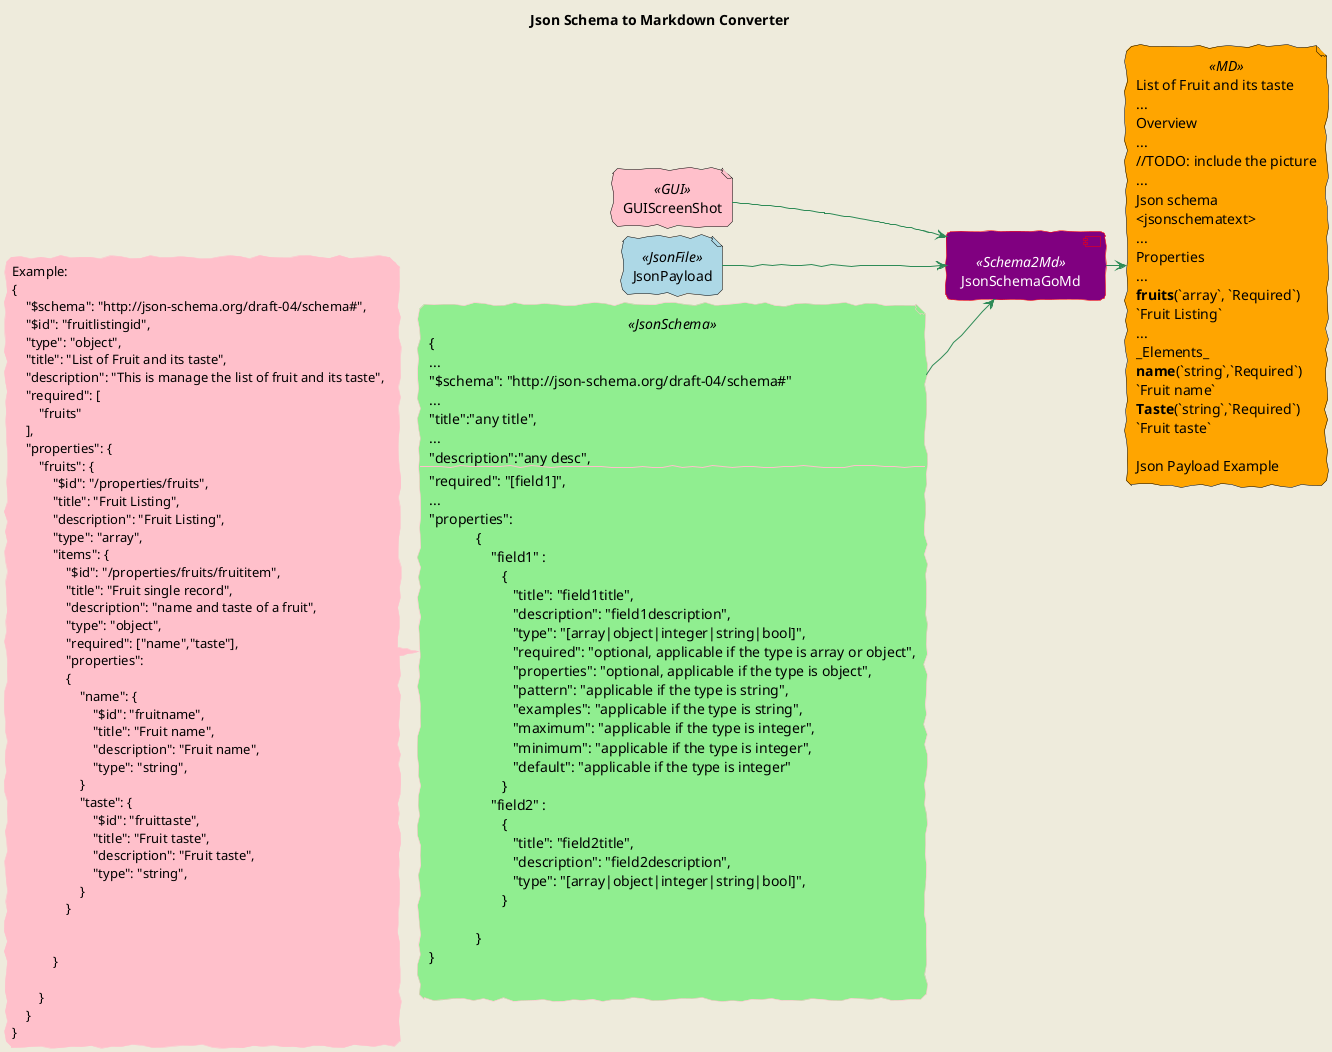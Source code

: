 @startuml
title Json Schema to Markdown Converter
skinparam backgroundColor #EEEBDC
skinparam handwritten true
skinparam roundcorner 10
skinparam nodesep 10
skinparam ranksep 20
skinparam ComponentPadding 10
skinparam ParticipantPadding 10
skinparam BoxPadding 10
skinparam class {
BackgroundColor<< WORKER >> YellowGreen
BackgroundColor<< EXECUTOR >> Cyan
BackgroundColor Lightgrey
ArrowColor SeaGreen
BorderColor Black

}
skinparam note {
BackgroundColor<<CustomerServices>> Pink
BorderColor<<CustomerServices>> Pink
BackgroundColor<<ProductServices>> LightGreen
BorderColor<<ProductServices>> YellowGreen
BackgroundColor<<FileDescriptor>> Gold
BorderColor<<FileDescriptor>> Golden
FontColor<<FileDescriptor>> Black
BackgroundColor<<AppDescriptor>> YellowGreen
BorderColor<<AppDescriptor>> Red
FontColor<<AppDescriptor>> Black
BackgroundColor<<FileCodec>> LightBlue
BorderColor<<FileCodec>> Red
FontColor<<FileCodec>> Black
BackgroundColor<<AppCodec>> Orange
BorderColor<<AppCodec>> Cyan
FontColor<<AppCodec>> Black
}
skinparam node {

borderColor Green
backgroundColor lightblue
borderColor<< CustomNoemplate >> black
backgroundColor<< CustomNotemplate >> lightgreen

borderColor<< RFMService >> lightgreen
backgroundColor<< RFMService >> orange

borderColor<< RAMService >> black
backgroundColor<< RAMService >> purple
fontcolor<< RAMService>> white

borderColor<< UI >> black
backgroundColor<< UI >> magenta
FontColor<< fdescriptor >> Black
borderColor<< fdescriptor >> black
backgroundColor<< fdescriptor >> lightgreen
FontColor<< appdescriptor >> Black
borderColor<< appdescriptor >> black
backgroundColor<< appdescriptor >> yellow
borderColor<< Codec >> pink
backgroundColor<< Codec >> cyan
}

skinparam component {
borderColor<< Schema2Md >>  Red
backgroundColor<< Schema2Md >>  purple
fontcolor<< Schema2Md >> white

borderColor black
backgroundColor lightblue

FontColor Black
borderColor lightgreen
backgroundColor YellowGreen
}
skinparam rectangle{
borderColor<< Service >> Red
backgroundColor<< Service >> orange

borderColor<< Codec >> pink
backgroundColor<< Codec >> cyan
FontColor<< fdescriptor >> White
borderColor<< fdescriptor >> black
backgroundColor<< fdescriptor >> green

FontColor<< appdescriptor >> Black
borderColor<< appdescriptor >> black
backgroundColor<< appdescriptor >> lightgreen

borderColor black
backgroundColor lightblue

FontColor Black
borderColor<< customer >> lightgreen
backgroundColor<< customer >> YellowGreen
}
skinparam card {

borderColor<< Customtemplate >> black
backgroundColor<< Customtemplate >> lightblue
borderColor<< CustomNotemplate >> black
backgroundColor<< CustomNotemplate >> lightgreen
borderColor<< Customer >> black
backgroundColor<< Customer >> Lightgrey
}

skinparam file{
borderColor<< JsonSchema >> pink
backgroundColor<< JsonSchema >> lightgreen
borderColor<< MD >> black
backgroundColor<< MD >> Orange
borderColor<< JsonFile >> black
backgroundColor<< JsonFile >> lightblue
borderColor<< GUI >> black
backgroundColor<< GUI >> pink
}



file AnyJsonSchema<< JsonSchema >> [
    {
    ...
    "$schema": "http://json-schema.org/draft-04/schema#"
    ...
    "title":"any title",
    ...
    "description":"any desc",
    ---
    "required": "[field1]",
    ...
    "properties": 
                 {
                     "field1" : 
                        {
                           "title": "field1title",
                           "description": "field1description",
                           "type": "[array|object|integer|string|bool]",
                           "required": "optional, applicable if the type is array or object",
                           "properties": "optional, applicable if the type is object",
                           "pattern": "applicable if the type is string",
                           "examples": "applicable if the type is string",
                           "maximum": "applicable if the type is integer",
                           "minimum": "applicable if the type is integer",
                           "default": "applicable if the type is integer"
                        }
                     "field2" :
                        {
                           "title": "field2title",
                           "description": "field2description",
                           "type": "[array|object|integer|string|bool]",
                        }

                 }
    }

]
left to right direction

note left of AnyJsonSchema <<CustomerServices>>
Example:
{
    "$schema": "http://json-schema.org/draft-04/schema#",
    "$id": "fruitlistingid",
    "type": "object",
    "title": "List of Fruit and its taste",
    "description": "This is manage the list of fruit and its taste",
    "required": [
        "fruits"
    ],
    "properties": {
        "fruits": {
            "$id": "/properties/fruits",
            "title": "Fruit Listing",
            "description": "Fruit Listing",
            "type": "array",
            "items": {
                "$id": "/properties/fruits/fruititem",
                "title": "Fruit single record",
                "description": "name and taste of a fruit",
                "type": "object",
                "required": ["name","taste"],
                "properties": 
                {
                    "name": {
                        "$id": "fruitname",
                        "title": "Fruit name",
                        "description": "Fruit name",
                        "type": "string",
                    }
                    "taste": {
                        "$id": "fruittaste",
                        "title": "Fruit taste",
                        "description": "Fruit taste",
                        "type": "string",
                    }
                }


            }

        }
    }
}
end note
component JsonSchemaGoMd<< Schema2Md >> {

}
file GUIScreenShot<< GUI >> {

}
file JsonPayload<< JsonFile >>{

}
file fruitlistingmd<< MD >> [
    List of Fruit and its taste
    ...
    Overview
    ...
    //TODO: include the picture
    ...
    Json schema
    <jsonschematext>
    ...
    Properties
    ...
    **fruits**(`array`, `Required`)
    `Fruit Listing`
    ...
    _Elements_
    **name**(`string`,`Required`)
    `Fruit name`
    **Taste**(`string`,`Required`)
    `Fruit taste`

    Json Payload Example
]

AnyJsonSchema --> JsonSchemaGoMd
JsonSchemaGoMd --> fruitlistingmd
JsonPayload --> JsonSchemaGoMd
GUIScreenShot --> JsonSchemaGoMd
@enduml